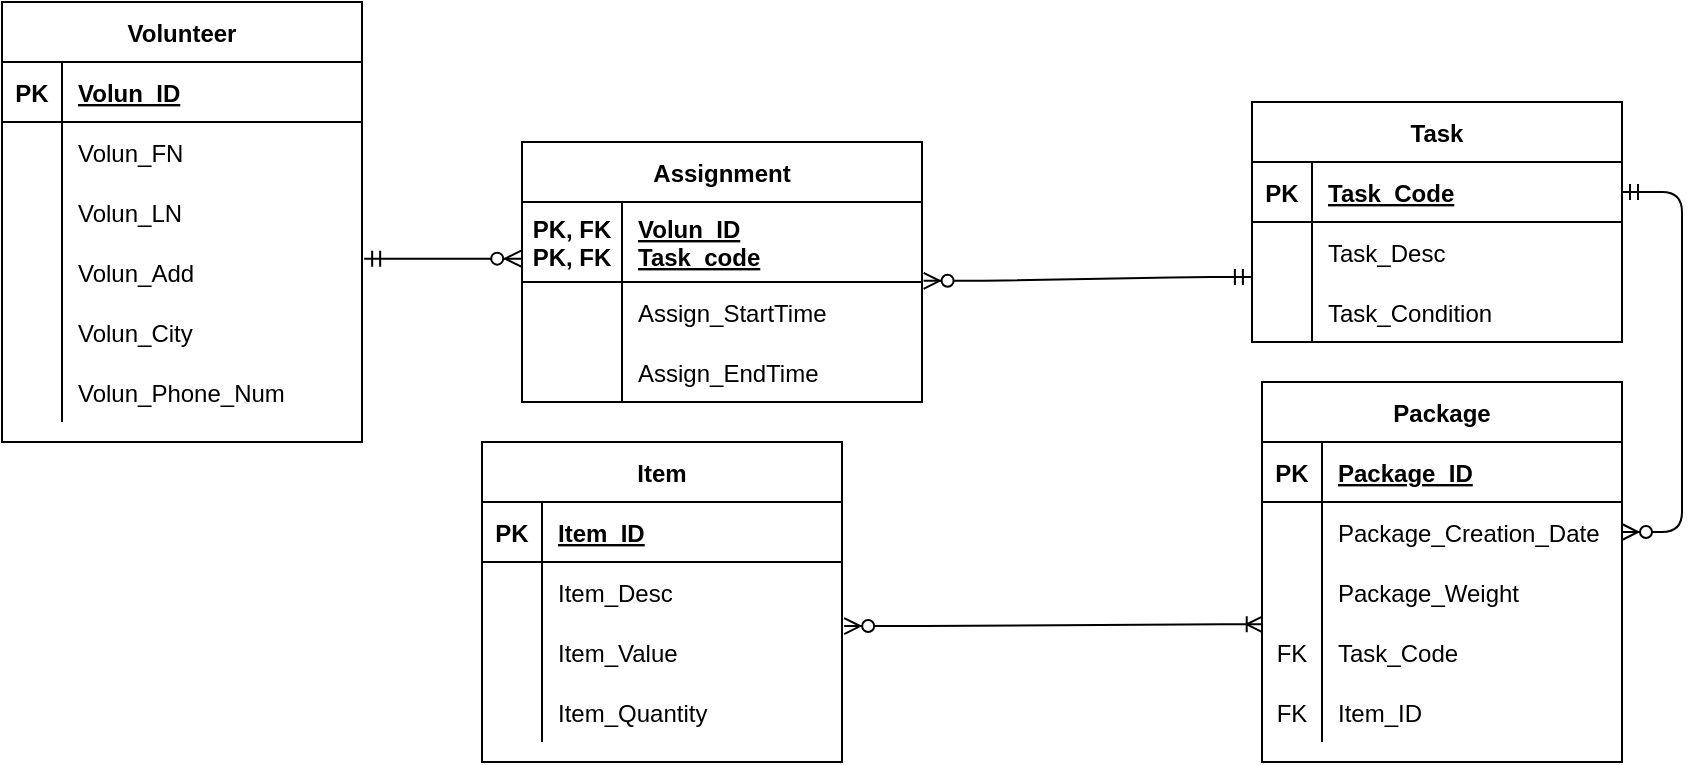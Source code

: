 <mxfile version="14.6.11" type="github">
  <diagram id="Z4SOlPhbXDCeq8NCCovU" name="Page-1">
    <mxGraphModel dx="788" dy="455" grid="1" gridSize="10" guides="1" tooltips="1" connect="1" arrows="1" fold="1" page="1" pageScale="1" pageWidth="850" pageHeight="1100" math="0" shadow="0">
      <root>
        <mxCell id="0" />
        <mxCell id="1" parent="0" />
        <mxCell id="c0X-2HNpdHW1A8r7ZwH--13" value="Volunteer" style="shape=table;startSize=30;container=1;collapsible=1;childLayout=tableLayout;fixedRows=1;rowLines=0;fontStyle=1;align=center;resizeLast=1;" parent="1" vertex="1">
          <mxGeometry x="40" y="40" width="180" height="220" as="geometry" />
        </mxCell>
        <mxCell id="c0X-2HNpdHW1A8r7ZwH--14" value="" style="shape=partialRectangle;collapsible=0;dropTarget=0;pointerEvents=0;fillColor=none;top=0;left=0;bottom=1;right=0;points=[[0,0.5],[1,0.5]];portConstraint=eastwest;" parent="c0X-2HNpdHW1A8r7ZwH--13" vertex="1">
          <mxGeometry y="30" width="180" height="30" as="geometry" />
        </mxCell>
        <mxCell id="c0X-2HNpdHW1A8r7ZwH--15" value="PK" style="shape=partialRectangle;connectable=0;fillColor=none;top=0;left=0;bottom=0;right=0;fontStyle=1;overflow=hidden;" parent="c0X-2HNpdHW1A8r7ZwH--14" vertex="1">
          <mxGeometry width="30" height="30" as="geometry" />
        </mxCell>
        <mxCell id="c0X-2HNpdHW1A8r7ZwH--16" value="Volun_ID" style="shape=partialRectangle;connectable=0;fillColor=none;top=0;left=0;bottom=0;right=0;align=left;spacingLeft=6;fontStyle=5;overflow=hidden;" parent="c0X-2HNpdHW1A8r7ZwH--14" vertex="1">
          <mxGeometry x="30" width="150" height="30" as="geometry" />
        </mxCell>
        <mxCell id="c0X-2HNpdHW1A8r7ZwH--17" value="" style="shape=partialRectangle;collapsible=0;dropTarget=0;pointerEvents=0;fillColor=none;top=0;left=0;bottom=0;right=0;points=[[0,0.5],[1,0.5]];portConstraint=eastwest;" parent="c0X-2HNpdHW1A8r7ZwH--13" vertex="1">
          <mxGeometry y="60" width="180" height="30" as="geometry" />
        </mxCell>
        <mxCell id="c0X-2HNpdHW1A8r7ZwH--18" value="" style="shape=partialRectangle;connectable=0;fillColor=none;top=0;left=0;bottom=0;right=0;editable=1;overflow=hidden;" parent="c0X-2HNpdHW1A8r7ZwH--17" vertex="1">
          <mxGeometry width="30" height="30" as="geometry" />
        </mxCell>
        <mxCell id="c0X-2HNpdHW1A8r7ZwH--19" value="Volun_FN" style="shape=partialRectangle;connectable=0;fillColor=none;top=0;left=0;bottom=0;right=0;align=left;spacingLeft=6;overflow=hidden;" parent="c0X-2HNpdHW1A8r7ZwH--17" vertex="1">
          <mxGeometry x="30" width="150" height="30" as="geometry" />
        </mxCell>
        <mxCell id="c0X-2HNpdHW1A8r7ZwH--20" value="" style="shape=partialRectangle;collapsible=0;dropTarget=0;pointerEvents=0;fillColor=none;top=0;left=0;bottom=0;right=0;points=[[0,0.5],[1,0.5]];portConstraint=eastwest;" parent="c0X-2HNpdHW1A8r7ZwH--13" vertex="1">
          <mxGeometry y="90" width="180" height="30" as="geometry" />
        </mxCell>
        <mxCell id="c0X-2HNpdHW1A8r7ZwH--21" value="" style="shape=partialRectangle;connectable=0;fillColor=none;top=0;left=0;bottom=0;right=0;editable=1;overflow=hidden;" parent="c0X-2HNpdHW1A8r7ZwH--20" vertex="1">
          <mxGeometry width="30" height="30" as="geometry" />
        </mxCell>
        <mxCell id="c0X-2HNpdHW1A8r7ZwH--22" value="Volun_LN" style="shape=partialRectangle;connectable=0;fillColor=none;top=0;left=0;bottom=0;right=0;align=left;spacingLeft=6;overflow=hidden;" parent="c0X-2HNpdHW1A8r7ZwH--20" vertex="1">
          <mxGeometry x="30" width="150" height="30" as="geometry" />
        </mxCell>
        <mxCell id="c0X-2HNpdHW1A8r7ZwH--23" value="" style="shape=partialRectangle;collapsible=0;dropTarget=0;pointerEvents=0;fillColor=none;top=0;left=0;bottom=0;right=0;points=[[0,0.5],[1,0.5]];portConstraint=eastwest;" parent="c0X-2HNpdHW1A8r7ZwH--13" vertex="1">
          <mxGeometry y="120" width="180" height="30" as="geometry" />
        </mxCell>
        <mxCell id="c0X-2HNpdHW1A8r7ZwH--24" value="" style="shape=partialRectangle;connectable=0;fillColor=none;top=0;left=0;bottom=0;right=0;editable=1;overflow=hidden;" parent="c0X-2HNpdHW1A8r7ZwH--23" vertex="1">
          <mxGeometry width="30" height="30" as="geometry" />
        </mxCell>
        <mxCell id="c0X-2HNpdHW1A8r7ZwH--25" value="Volun_Add" style="shape=partialRectangle;connectable=0;fillColor=none;top=0;left=0;bottom=0;right=0;align=left;spacingLeft=6;overflow=hidden;" parent="c0X-2HNpdHW1A8r7ZwH--23" vertex="1">
          <mxGeometry x="30" width="150" height="30" as="geometry" />
        </mxCell>
        <mxCell id="F4ZC7x9dPt58kTHcJHno-4" value="" style="shape=partialRectangle;collapsible=0;dropTarget=0;pointerEvents=0;fillColor=none;top=0;left=0;bottom=0;right=0;points=[[0,0.5],[1,0.5]];portConstraint=eastwest;" vertex="1" parent="c0X-2HNpdHW1A8r7ZwH--13">
          <mxGeometry y="150" width="180" height="30" as="geometry" />
        </mxCell>
        <mxCell id="F4ZC7x9dPt58kTHcJHno-5" value="" style="shape=partialRectangle;connectable=0;fillColor=none;top=0;left=0;bottom=0;right=0;editable=1;overflow=hidden;" vertex="1" parent="F4ZC7x9dPt58kTHcJHno-4">
          <mxGeometry width="30" height="30" as="geometry" />
        </mxCell>
        <mxCell id="F4ZC7x9dPt58kTHcJHno-6" value="Volun_City" style="shape=partialRectangle;connectable=0;fillColor=none;top=0;left=0;bottom=0;right=0;align=left;spacingLeft=6;overflow=hidden;" vertex="1" parent="F4ZC7x9dPt58kTHcJHno-4">
          <mxGeometry x="30" width="150" height="30" as="geometry" />
        </mxCell>
        <mxCell id="F4ZC7x9dPt58kTHcJHno-1" value="" style="shape=partialRectangle;collapsible=0;dropTarget=0;pointerEvents=0;fillColor=none;top=0;left=0;bottom=0;right=0;points=[[0,0.5],[1,0.5]];portConstraint=eastwest;" vertex="1" parent="c0X-2HNpdHW1A8r7ZwH--13">
          <mxGeometry y="180" width="180" height="30" as="geometry" />
        </mxCell>
        <mxCell id="F4ZC7x9dPt58kTHcJHno-2" value="" style="shape=partialRectangle;connectable=0;fillColor=none;top=0;left=0;bottom=0;right=0;editable=1;overflow=hidden;" vertex="1" parent="F4ZC7x9dPt58kTHcJHno-1">
          <mxGeometry width="30" height="30" as="geometry" />
        </mxCell>
        <mxCell id="F4ZC7x9dPt58kTHcJHno-3" value="Volun_Phone_Num" style="shape=partialRectangle;connectable=0;fillColor=none;top=0;left=0;bottom=0;right=0;align=left;spacingLeft=6;overflow=hidden;" vertex="1" parent="F4ZC7x9dPt58kTHcJHno-1">
          <mxGeometry x="30" width="150" height="30" as="geometry" />
        </mxCell>
        <mxCell id="c0X-2HNpdHW1A8r7ZwH--41" value="Task" style="shape=table;startSize=30;container=1;collapsible=1;childLayout=tableLayout;fixedRows=1;rowLines=0;fontStyle=1;align=center;resizeLast=1;strokeColor=#000000;" parent="1" vertex="1">
          <mxGeometry x="665" y="90" width="185" height="120" as="geometry" />
        </mxCell>
        <mxCell id="c0X-2HNpdHW1A8r7ZwH--42" value="" style="shape=partialRectangle;collapsible=0;dropTarget=0;pointerEvents=0;fillColor=none;top=0;left=0;bottom=1;right=0;points=[[0,0.5],[1,0.5]];portConstraint=eastwest;" parent="c0X-2HNpdHW1A8r7ZwH--41" vertex="1">
          <mxGeometry y="30" width="185" height="30" as="geometry" />
        </mxCell>
        <mxCell id="c0X-2HNpdHW1A8r7ZwH--43" value="PK" style="shape=partialRectangle;connectable=0;fillColor=none;top=0;left=0;bottom=0;right=0;fontStyle=1;overflow=hidden;" parent="c0X-2HNpdHW1A8r7ZwH--42" vertex="1">
          <mxGeometry width="30" height="30" as="geometry" />
        </mxCell>
        <mxCell id="c0X-2HNpdHW1A8r7ZwH--44" value="Task_Code" style="shape=partialRectangle;connectable=0;fillColor=none;top=0;left=0;bottom=0;right=0;align=left;spacingLeft=6;fontStyle=5;overflow=hidden;" parent="c0X-2HNpdHW1A8r7ZwH--42" vertex="1">
          <mxGeometry x="30" width="155" height="30" as="geometry" />
        </mxCell>
        <mxCell id="c0X-2HNpdHW1A8r7ZwH--45" value="" style="shape=partialRectangle;collapsible=0;dropTarget=0;pointerEvents=0;fillColor=none;top=0;left=0;bottom=0;right=0;points=[[0,0.5],[1,0.5]];portConstraint=eastwest;" parent="c0X-2HNpdHW1A8r7ZwH--41" vertex="1">
          <mxGeometry y="60" width="185" height="30" as="geometry" />
        </mxCell>
        <mxCell id="c0X-2HNpdHW1A8r7ZwH--46" value="" style="shape=partialRectangle;connectable=0;fillColor=none;top=0;left=0;bottom=0;right=0;editable=1;overflow=hidden;" parent="c0X-2HNpdHW1A8r7ZwH--45" vertex="1">
          <mxGeometry width="30" height="30" as="geometry" />
        </mxCell>
        <mxCell id="c0X-2HNpdHW1A8r7ZwH--47" value="Task_Desc" style="shape=partialRectangle;connectable=0;fillColor=none;top=0;left=0;bottom=0;right=0;align=left;spacingLeft=6;overflow=hidden;" parent="c0X-2HNpdHW1A8r7ZwH--45" vertex="1">
          <mxGeometry x="30" width="155" height="30" as="geometry" />
        </mxCell>
        <mxCell id="F4ZC7x9dPt58kTHcJHno-27" value="" style="shape=partialRectangle;collapsible=0;dropTarget=0;pointerEvents=0;fillColor=none;top=0;left=0;bottom=0;right=0;points=[[0,0.5],[1,0.5]];portConstraint=eastwest;" vertex="1" parent="c0X-2HNpdHW1A8r7ZwH--41">
          <mxGeometry y="90" width="185" height="30" as="geometry" />
        </mxCell>
        <mxCell id="F4ZC7x9dPt58kTHcJHno-28" value="" style="shape=partialRectangle;connectable=0;fillColor=none;top=0;left=0;bottom=0;right=0;editable=1;overflow=hidden;" vertex="1" parent="F4ZC7x9dPt58kTHcJHno-27">
          <mxGeometry width="30" height="30" as="geometry" />
        </mxCell>
        <mxCell id="F4ZC7x9dPt58kTHcJHno-29" value="Task_Condition" style="shape=partialRectangle;connectable=0;fillColor=none;top=0;left=0;bottom=0;right=0;align=left;spacingLeft=6;overflow=hidden;" vertex="1" parent="F4ZC7x9dPt58kTHcJHno-27">
          <mxGeometry x="30" width="155" height="30" as="geometry" />
        </mxCell>
        <mxCell id="c0X-2HNpdHW1A8r7ZwH--54" value="Package" style="shape=table;startSize=30;container=1;collapsible=1;childLayout=tableLayout;fixedRows=1;rowLines=0;fontStyle=1;align=center;resizeLast=1;strokeColor=#000000;" parent="1" vertex="1">
          <mxGeometry x="670" y="230" width="180" height="190" as="geometry" />
        </mxCell>
        <mxCell id="c0X-2HNpdHW1A8r7ZwH--55" value="" style="shape=partialRectangle;collapsible=0;dropTarget=0;pointerEvents=0;fillColor=none;top=0;left=0;bottom=1;right=0;points=[[0,0.5],[1,0.5]];portConstraint=eastwest;" parent="c0X-2HNpdHW1A8r7ZwH--54" vertex="1">
          <mxGeometry y="30" width="180" height="30" as="geometry" />
        </mxCell>
        <mxCell id="c0X-2HNpdHW1A8r7ZwH--56" value="PK" style="shape=partialRectangle;connectable=0;fillColor=none;top=0;left=0;bottom=0;right=0;fontStyle=1;overflow=hidden;" parent="c0X-2HNpdHW1A8r7ZwH--55" vertex="1">
          <mxGeometry width="30" height="30" as="geometry" />
        </mxCell>
        <mxCell id="c0X-2HNpdHW1A8r7ZwH--57" value="Package_ID" style="shape=partialRectangle;connectable=0;fillColor=none;top=0;left=0;bottom=0;right=0;align=left;spacingLeft=6;fontStyle=5;overflow=hidden;" parent="c0X-2HNpdHW1A8r7ZwH--55" vertex="1">
          <mxGeometry x="30" width="150" height="30" as="geometry" />
        </mxCell>
        <mxCell id="c0X-2HNpdHW1A8r7ZwH--58" value="" style="shape=partialRectangle;collapsible=0;dropTarget=0;pointerEvents=0;fillColor=none;top=0;left=0;bottom=0;right=0;points=[[0,0.5],[1,0.5]];portConstraint=eastwest;" parent="c0X-2HNpdHW1A8r7ZwH--54" vertex="1">
          <mxGeometry y="60" width="180" height="30" as="geometry" />
        </mxCell>
        <mxCell id="c0X-2HNpdHW1A8r7ZwH--59" value="" style="shape=partialRectangle;connectable=0;fillColor=none;top=0;left=0;bottom=0;right=0;editable=1;overflow=hidden;" parent="c0X-2HNpdHW1A8r7ZwH--58" vertex="1">
          <mxGeometry width="30" height="30" as="geometry" />
        </mxCell>
        <mxCell id="c0X-2HNpdHW1A8r7ZwH--60" value="Package_Creation_Date" style="shape=partialRectangle;connectable=0;fillColor=none;top=0;left=0;bottom=0;right=0;align=left;spacingLeft=6;overflow=hidden;" parent="c0X-2HNpdHW1A8r7ZwH--58" vertex="1">
          <mxGeometry x="30" width="150" height="30" as="geometry" />
        </mxCell>
        <mxCell id="c0X-2HNpdHW1A8r7ZwH--61" value="" style="shape=partialRectangle;collapsible=0;dropTarget=0;pointerEvents=0;fillColor=none;top=0;left=0;bottom=0;right=0;points=[[0,0.5],[1,0.5]];portConstraint=eastwest;" parent="c0X-2HNpdHW1A8r7ZwH--54" vertex="1">
          <mxGeometry y="90" width="180" height="30" as="geometry" />
        </mxCell>
        <mxCell id="c0X-2HNpdHW1A8r7ZwH--62" value="" style="shape=partialRectangle;connectable=0;fillColor=none;top=0;left=0;bottom=0;right=0;editable=1;overflow=hidden;" parent="c0X-2HNpdHW1A8r7ZwH--61" vertex="1">
          <mxGeometry width="30" height="30" as="geometry" />
        </mxCell>
        <mxCell id="c0X-2HNpdHW1A8r7ZwH--63" value="Package_Weight" style="shape=partialRectangle;connectable=0;fillColor=none;top=0;left=0;bottom=0;right=0;align=left;spacingLeft=6;overflow=hidden;" parent="c0X-2HNpdHW1A8r7ZwH--61" vertex="1">
          <mxGeometry x="30" width="150" height="30" as="geometry" />
        </mxCell>
        <mxCell id="c0X-2HNpdHW1A8r7ZwH--64" value="" style="shape=partialRectangle;collapsible=0;dropTarget=0;pointerEvents=0;fillColor=none;top=0;left=0;bottom=0;right=0;points=[[0,0.5],[1,0.5]];portConstraint=eastwest;" parent="c0X-2HNpdHW1A8r7ZwH--54" vertex="1">
          <mxGeometry y="120" width="180" height="30" as="geometry" />
        </mxCell>
        <mxCell id="c0X-2HNpdHW1A8r7ZwH--65" value="FK" style="shape=partialRectangle;connectable=0;fillColor=none;top=0;left=0;bottom=0;right=0;editable=1;overflow=hidden;" parent="c0X-2HNpdHW1A8r7ZwH--64" vertex="1">
          <mxGeometry width="30" height="30" as="geometry" />
        </mxCell>
        <mxCell id="c0X-2HNpdHW1A8r7ZwH--66" value="Task_Code" style="shape=partialRectangle;connectable=0;fillColor=none;top=0;left=0;bottom=0;right=0;align=left;spacingLeft=6;overflow=hidden;" parent="c0X-2HNpdHW1A8r7ZwH--64" vertex="1">
          <mxGeometry x="30" width="150" height="30" as="geometry" />
        </mxCell>
        <mxCell id="F4ZC7x9dPt58kTHcJHno-34" value="" style="shape=partialRectangle;collapsible=0;dropTarget=0;pointerEvents=0;fillColor=none;top=0;left=0;bottom=0;right=0;points=[[0,0.5],[1,0.5]];portConstraint=eastwest;" vertex="1" parent="c0X-2HNpdHW1A8r7ZwH--54">
          <mxGeometry y="150" width="180" height="30" as="geometry" />
        </mxCell>
        <mxCell id="F4ZC7x9dPt58kTHcJHno-35" value="FK" style="shape=partialRectangle;connectable=0;fillColor=none;top=0;left=0;bottom=0;right=0;editable=1;overflow=hidden;" vertex="1" parent="F4ZC7x9dPt58kTHcJHno-34">
          <mxGeometry width="30" height="30" as="geometry" />
        </mxCell>
        <mxCell id="F4ZC7x9dPt58kTHcJHno-36" value="Item_ID" style="shape=partialRectangle;connectable=0;fillColor=none;top=0;left=0;bottom=0;right=0;align=left;spacingLeft=6;overflow=hidden;" vertex="1" parent="F4ZC7x9dPt58kTHcJHno-34">
          <mxGeometry x="30" width="150" height="30" as="geometry" />
        </mxCell>
        <mxCell id="c0X-2HNpdHW1A8r7ZwH--68" value="Item" style="shape=table;startSize=30;container=1;collapsible=1;childLayout=tableLayout;fixedRows=1;rowLines=0;fontStyle=1;align=center;resizeLast=1;strokeColor=#000000;" parent="1" vertex="1">
          <mxGeometry x="280" y="260" width="180" height="160" as="geometry" />
        </mxCell>
        <mxCell id="c0X-2HNpdHW1A8r7ZwH--69" value="" style="shape=partialRectangle;collapsible=0;dropTarget=0;pointerEvents=0;fillColor=none;top=0;left=0;bottom=1;right=0;points=[[0,0.5],[1,0.5]];portConstraint=eastwest;" parent="c0X-2HNpdHW1A8r7ZwH--68" vertex="1">
          <mxGeometry y="30" width="180" height="30" as="geometry" />
        </mxCell>
        <mxCell id="c0X-2HNpdHW1A8r7ZwH--70" value="PK" style="shape=partialRectangle;connectable=0;fillColor=none;top=0;left=0;bottom=0;right=0;fontStyle=1;overflow=hidden;" parent="c0X-2HNpdHW1A8r7ZwH--69" vertex="1">
          <mxGeometry width="30" height="30" as="geometry" />
        </mxCell>
        <mxCell id="c0X-2HNpdHW1A8r7ZwH--71" value="Item_ID" style="shape=partialRectangle;connectable=0;fillColor=none;top=0;left=0;bottom=0;right=0;align=left;spacingLeft=6;fontStyle=5;overflow=hidden;" parent="c0X-2HNpdHW1A8r7ZwH--69" vertex="1">
          <mxGeometry x="30" width="150" height="30" as="geometry" />
        </mxCell>
        <mxCell id="c0X-2HNpdHW1A8r7ZwH--72" value="" style="shape=partialRectangle;collapsible=0;dropTarget=0;pointerEvents=0;fillColor=none;top=0;left=0;bottom=0;right=0;points=[[0,0.5],[1,0.5]];portConstraint=eastwest;" parent="c0X-2HNpdHW1A8r7ZwH--68" vertex="1">
          <mxGeometry y="60" width="180" height="30" as="geometry" />
        </mxCell>
        <mxCell id="c0X-2HNpdHW1A8r7ZwH--73" value="" style="shape=partialRectangle;connectable=0;fillColor=none;top=0;left=0;bottom=0;right=0;editable=1;overflow=hidden;" parent="c0X-2HNpdHW1A8r7ZwH--72" vertex="1">
          <mxGeometry width="30" height="30" as="geometry" />
        </mxCell>
        <mxCell id="c0X-2HNpdHW1A8r7ZwH--74" value="Item_Desc" style="shape=partialRectangle;connectable=0;fillColor=none;top=0;left=0;bottom=0;right=0;align=left;spacingLeft=6;overflow=hidden;" parent="c0X-2HNpdHW1A8r7ZwH--72" vertex="1">
          <mxGeometry x="30" width="150" height="30" as="geometry" />
        </mxCell>
        <mxCell id="c0X-2HNpdHW1A8r7ZwH--75" value="" style="shape=partialRectangle;collapsible=0;dropTarget=0;pointerEvents=0;fillColor=none;top=0;left=0;bottom=0;right=0;points=[[0,0.5],[1,0.5]];portConstraint=eastwest;" parent="c0X-2HNpdHW1A8r7ZwH--68" vertex="1">
          <mxGeometry y="90" width="180" height="30" as="geometry" />
        </mxCell>
        <mxCell id="c0X-2HNpdHW1A8r7ZwH--76" value="" style="shape=partialRectangle;connectable=0;fillColor=none;top=0;left=0;bottom=0;right=0;editable=1;overflow=hidden;" parent="c0X-2HNpdHW1A8r7ZwH--75" vertex="1">
          <mxGeometry width="30" height="30" as="geometry" />
        </mxCell>
        <mxCell id="c0X-2HNpdHW1A8r7ZwH--77" value="Item_Value" style="shape=partialRectangle;connectable=0;fillColor=none;top=0;left=0;bottom=0;right=0;align=left;spacingLeft=6;overflow=hidden;" parent="c0X-2HNpdHW1A8r7ZwH--75" vertex="1">
          <mxGeometry x="30" width="150" height="30" as="geometry" />
        </mxCell>
        <mxCell id="c0X-2HNpdHW1A8r7ZwH--78" value="" style="shape=partialRectangle;collapsible=0;dropTarget=0;pointerEvents=0;fillColor=none;top=0;left=0;bottom=0;right=0;points=[[0,0.5],[1,0.5]];portConstraint=eastwest;" parent="c0X-2HNpdHW1A8r7ZwH--68" vertex="1">
          <mxGeometry y="120" width="180" height="30" as="geometry" />
        </mxCell>
        <mxCell id="c0X-2HNpdHW1A8r7ZwH--79" value="" style="shape=partialRectangle;connectable=0;fillColor=none;top=0;left=0;bottom=0;right=0;editable=1;overflow=hidden;" parent="c0X-2HNpdHW1A8r7ZwH--78" vertex="1">
          <mxGeometry width="30" height="30" as="geometry" />
        </mxCell>
        <mxCell id="c0X-2HNpdHW1A8r7ZwH--80" value="Item_Quantity" style="shape=partialRectangle;connectable=0;fillColor=none;top=0;left=0;bottom=0;right=0;align=left;spacingLeft=6;overflow=hidden;" parent="c0X-2HNpdHW1A8r7ZwH--78" vertex="1">
          <mxGeometry x="30" width="150" height="30" as="geometry" />
        </mxCell>
        <mxCell id="F4ZC7x9dPt58kTHcJHno-8" value="" style="edgeStyle=entityRelationEdgeStyle;fontSize=12;html=1;endArrow=ERzeroToMany;startArrow=ERmandOne;entryX=1;entryY=0.5;entryDx=0;entryDy=0;" edge="1" parent="1" source="c0X-2HNpdHW1A8r7ZwH--42" target="c0X-2HNpdHW1A8r7ZwH--58">
          <mxGeometry width="100" height="100" relative="1" as="geometry">
            <mxPoint x="770" y="160" as="sourcePoint" />
            <mxPoint x="370" y="350" as="targetPoint" />
          </mxGeometry>
        </mxCell>
        <mxCell id="F4ZC7x9dPt58kTHcJHno-10" value="Assignment" style="shape=table;startSize=30;container=1;collapsible=1;childLayout=tableLayout;fixedRows=1;rowLines=0;fontStyle=1;align=center;resizeLast=1;" vertex="1" parent="1">
          <mxGeometry x="300" y="110" width="200" height="130" as="geometry" />
        </mxCell>
        <mxCell id="F4ZC7x9dPt58kTHcJHno-11" value="" style="shape=partialRectangle;collapsible=0;dropTarget=0;pointerEvents=0;fillColor=none;top=0;left=0;bottom=1;right=0;points=[[0,0.5],[1,0.5]];portConstraint=eastwest;" vertex="1" parent="F4ZC7x9dPt58kTHcJHno-10">
          <mxGeometry y="30" width="200" height="40" as="geometry" />
        </mxCell>
        <mxCell id="F4ZC7x9dPt58kTHcJHno-12" value="PK, FK&#xa;PK, FK" style="shape=partialRectangle;connectable=0;fillColor=none;top=0;left=0;bottom=0;right=0;fontStyle=1;overflow=hidden;" vertex="1" parent="F4ZC7x9dPt58kTHcJHno-11">
          <mxGeometry width="50" height="40" as="geometry" />
        </mxCell>
        <mxCell id="F4ZC7x9dPt58kTHcJHno-13" value="Volun_ID&#xa;Task_code" style="shape=partialRectangle;connectable=0;fillColor=none;top=0;left=0;bottom=0;right=0;align=left;spacingLeft=6;fontStyle=5;overflow=hidden;" vertex="1" parent="F4ZC7x9dPt58kTHcJHno-11">
          <mxGeometry x="50" width="150" height="40" as="geometry" />
        </mxCell>
        <mxCell id="F4ZC7x9dPt58kTHcJHno-14" value="" style="shape=partialRectangle;collapsible=0;dropTarget=0;pointerEvents=0;fillColor=none;top=0;left=0;bottom=0;right=0;points=[[0,0.5],[1,0.5]];portConstraint=eastwest;" vertex="1" parent="F4ZC7x9dPt58kTHcJHno-10">
          <mxGeometry y="70" width="200" height="30" as="geometry" />
        </mxCell>
        <mxCell id="F4ZC7x9dPt58kTHcJHno-15" value="" style="shape=partialRectangle;connectable=0;fillColor=none;top=0;left=0;bottom=0;right=0;editable=1;overflow=hidden;" vertex="1" parent="F4ZC7x9dPt58kTHcJHno-14">
          <mxGeometry width="50" height="30" as="geometry" />
        </mxCell>
        <mxCell id="F4ZC7x9dPt58kTHcJHno-16" value="Assign_StartTime" style="shape=partialRectangle;connectable=0;fillColor=none;top=0;left=0;bottom=0;right=0;align=left;spacingLeft=6;overflow=hidden;" vertex="1" parent="F4ZC7x9dPt58kTHcJHno-14">
          <mxGeometry x="50" width="150" height="30" as="geometry" />
        </mxCell>
        <mxCell id="F4ZC7x9dPt58kTHcJHno-17" value="" style="shape=partialRectangle;collapsible=0;dropTarget=0;pointerEvents=0;fillColor=none;top=0;left=0;bottom=0;right=0;points=[[0,0.5],[1,0.5]];portConstraint=eastwest;" vertex="1" parent="F4ZC7x9dPt58kTHcJHno-10">
          <mxGeometry y="100" width="200" height="30" as="geometry" />
        </mxCell>
        <mxCell id="F4ZC7x9dPt58kTHcJHno-18" value="" style="shape=partialRectangle;connectable=0;fillColor=none;top=0;left=0;bottom=0;right=0;editable=1;overflow=hidden;" vertex="1" parent="F4ZC7x9dPt58kTHcJHno-17">
          <mxGeometry width="50" height="30" as="geometry" />
        </mxCell>
        <mxCell id="F4ZC7x9dPt58kTHcJHno-19" value="Assign_EndTime" style="shape=partialRectangle;connectable=0;fillColor=none;top=0;left=0;bottom=0;right=0;align=left;spacingLeft=6;overflow=hidden;" vertex="1" parent="F4ZC7x9dPt58kTHcJHno-17">
          <mxGeometry x="50" width="150" height="30" as="geometry" />
        </mxCell>
        <mxCell id="F4ZC7x9dPt58kTHcJHno-37" value="" style="edgeStyle=entityRelationEdgeStyle;fontSize=12;html=1;endArrow=ERzeroToMany;startArrow=ERmandOne;exitX=1.006;exitY=0.28;exitDx=0;exitDy=0;exitPerimeter=0;entryX=-0.002;entryY=0.708;entryDx=0;entryDy=0;entryPerimeter=0;startFill=0;endFill=1;" edge="1" parent="1" source="c0X-2HNpdHW1A8r7ZwH--23" target="F4ZC7x9dPt58kTHcJHno-11">
          <mxGeometry width="100" height="100" relative="1" as="geometry">
            <mxPoint x="240" y="230" as="sourcePoint" />
            <mxPoint x="290" y="70" as="targetPoint" />
          </mxGeometry>
        </mxCell>
        <mxCell id="F4ZC7x9dPt58kTHcJHno-38" value="" style="edgeStyle=entityRelationEdgeStyle;fontSize=12;html=1;endArrow=ERmandOne;startArrow=ERzeroToMany;exitX=1.004;exitY=0.985;exitDx=0;exitDy=0;exitPerimeter=0;entryX=-0.003;entryY=0.917;entryDx=0;entryDy=0;entryPerimeter=0;startFill=1;endFill=0;" edge="1" parent="1" source="F4ZC7x9dPt58kTHcJHno-11" target="c0X-2HNpdHW1A8r7ZwH--45">
          <mxGeometry width="100" height="100" relative="1" as="geometry">
            <mxPoint x="502" y="140" as="sourcePoint" />
            <mxPoint x="650" y="179" as="targetPoint" />
          </mxGeometry>
        </mxCell>
        <mxCell id="F4ZC7x9dPt58kTHcJHno-39" value="" style="edgeStyle=entityRelationEdgeStyle;fontSize=12;html=1;endArrow=ERoneToMany;startArrow=ERzeroToMany;exitX=1.006;exitY=1.067;exitDx=0;exitDy=0;exitPerimeter=0;entryX=0.002;entryY=0.039;entryDx=0;entryDy=0;entryPerimeter=0;startFill=1;endFill=0;" edge="1" parent="1" source="c0X-2HNpdHW1A8r7ZwH--72" target="c0X-2HNpdHW1A8r7ZwH--64">
          <mxGeometry width="100" height="100" relative="1" as="geometry">
            <mxPoint x="500" y="520" as="sourcePoint" />
            <mxPoint x="580" y="350" as="targetPoint" />
          </mxGeometry>
        </mxCell>
      </root>
    </mxGraphModel>
  </diagram>
</mxfile>
